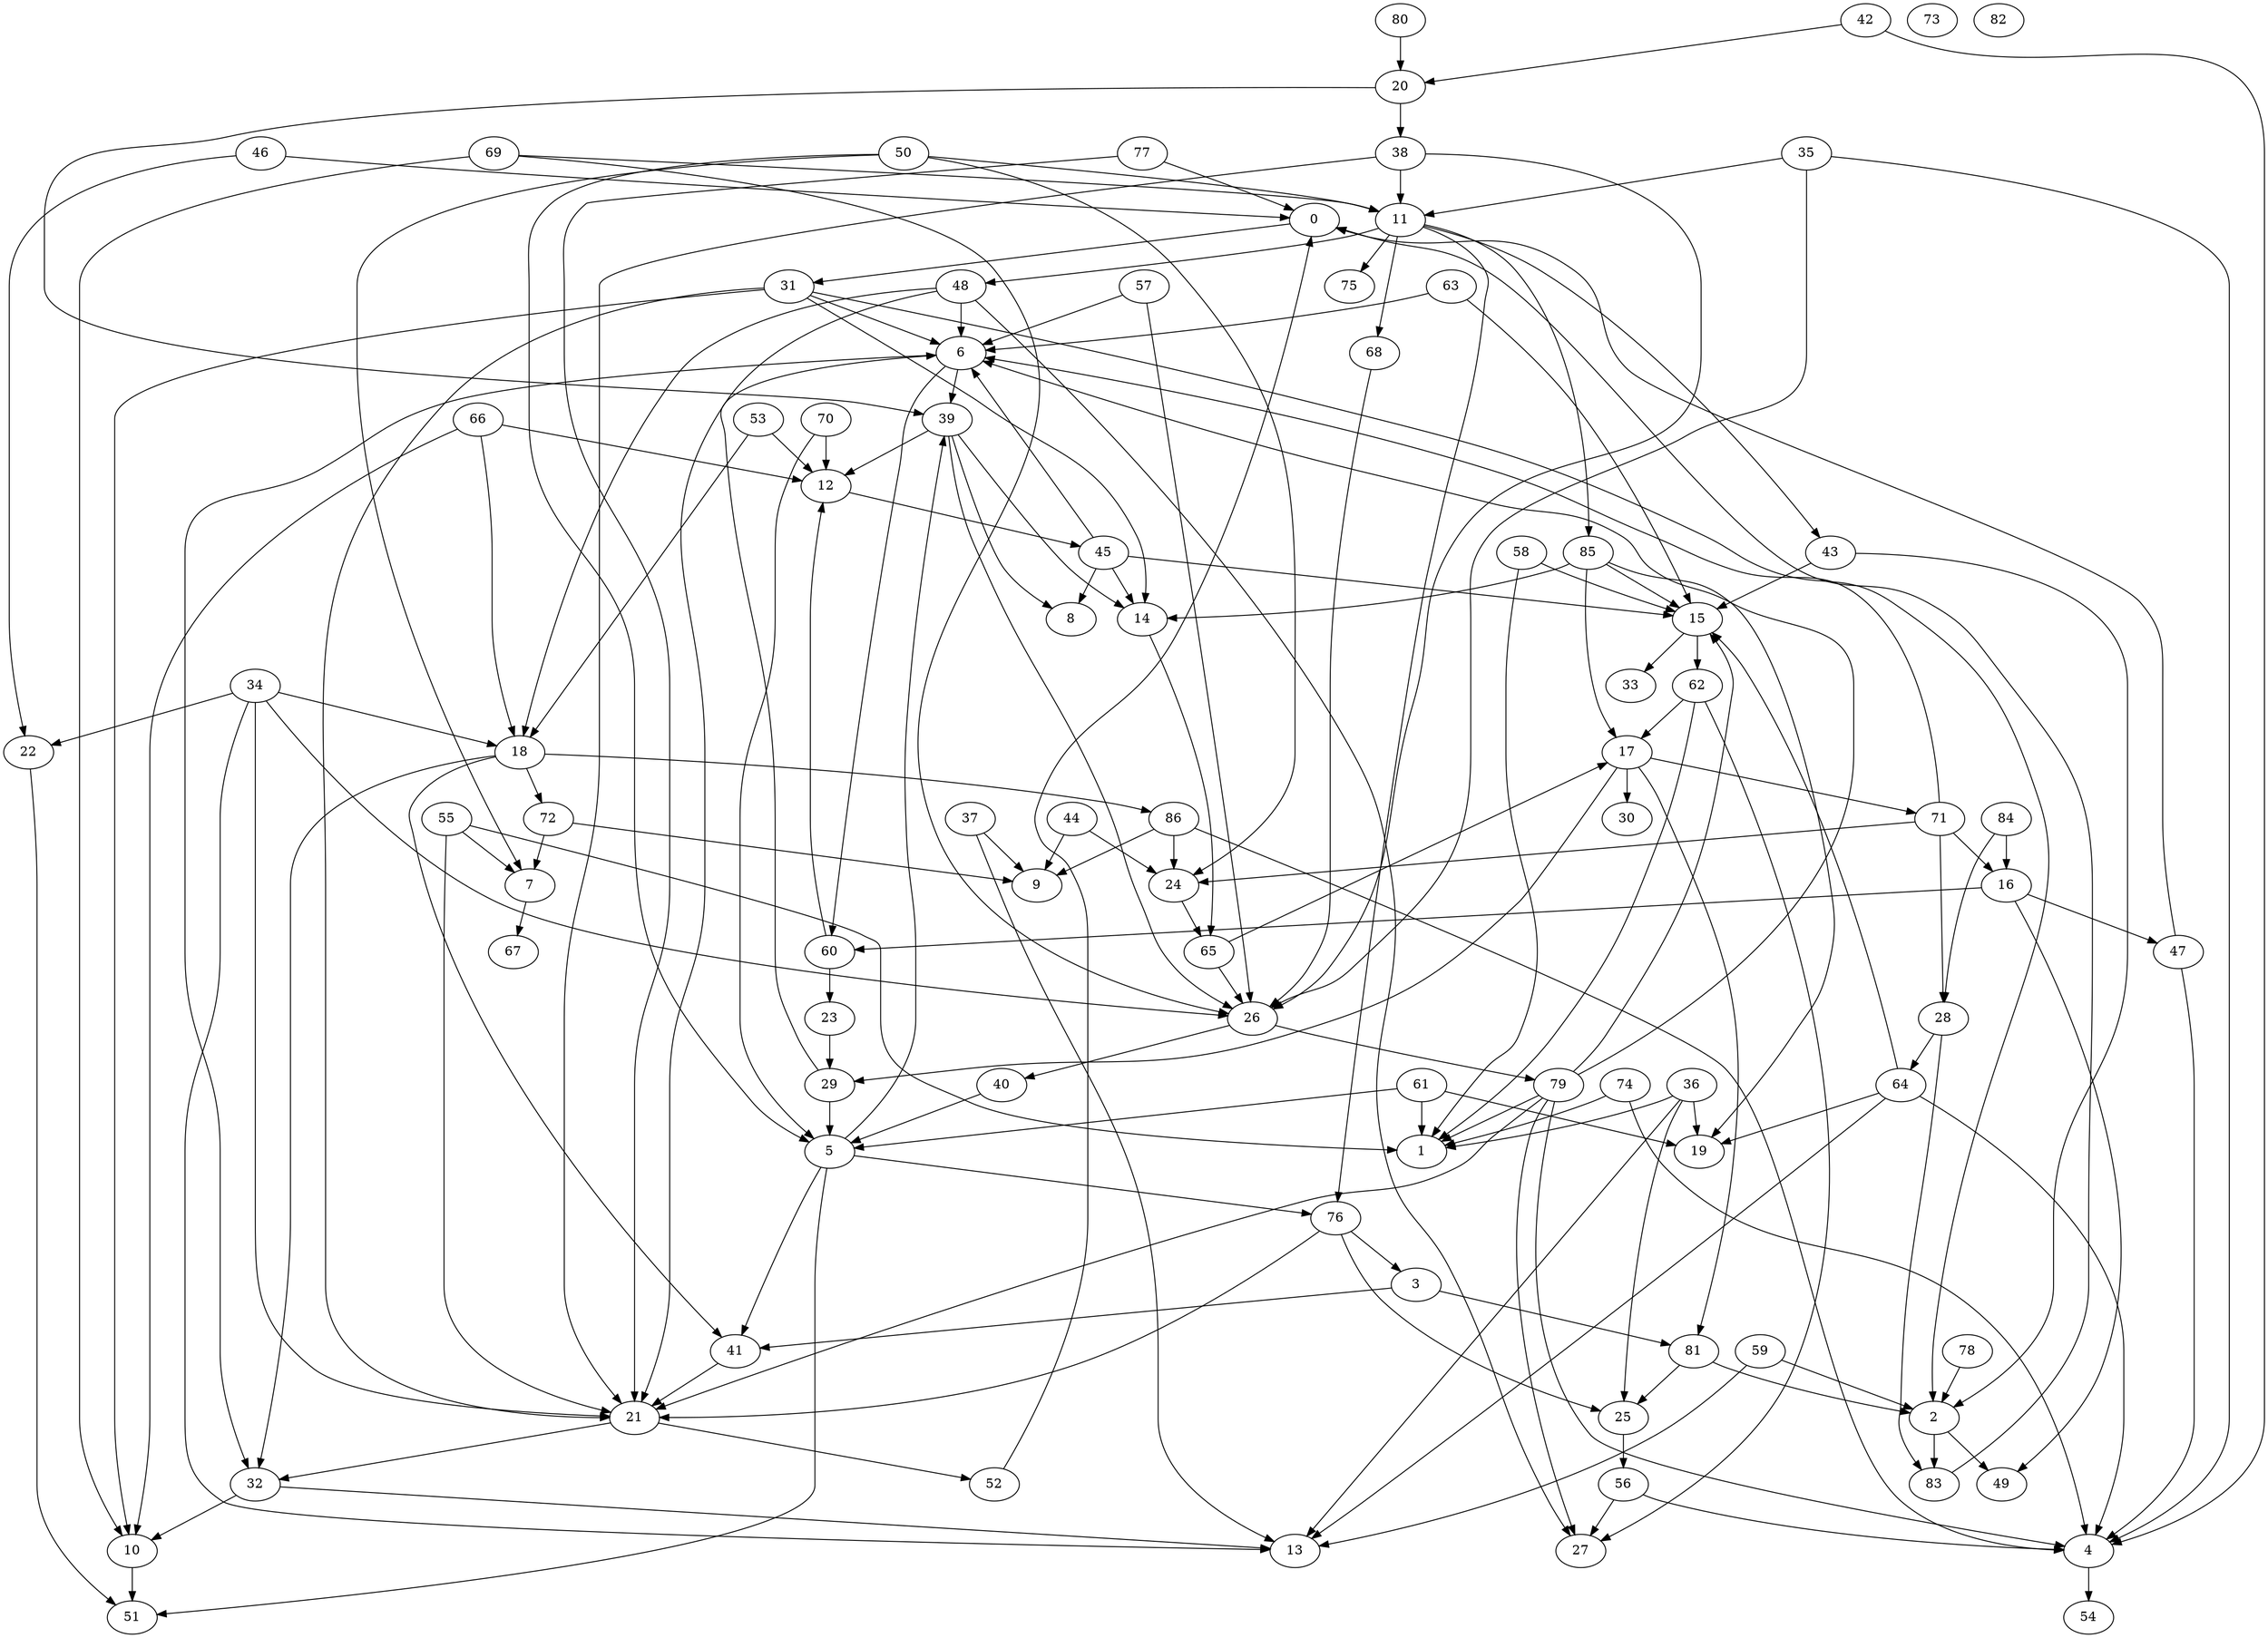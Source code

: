 strict digraph "bipartite_gnm_random_graph(29,58,174)" {
	graph [bb="0,0,2429,1764"];
	node [label="\N"];
	0	[bipartite=0,
		height=0.5,
		pos="1458,1530",
		width=0.75];
	31	[bipartite=1,
		height=0.5,
		pos="1327,1458",
		width=0.75];
	0 -> 31	[pos="e,1347.3,1469.9 1437.5,1518.1 1415.7,1506.4 1381,1487.8 1356.3,1474.6"];
	1	[bipartite=0,
		height=0.5,
		pos="672,522",
		width=0.75];
	2	[bipartite=0,
		height=0.5,
		pos="484,234",
		width=0.75];
	49	[bipartite=1,
		height=0.5,
		pos="404,162",
		width=0.75];
	2 -> 49	[pos="e,419.77,176.8 468.19,219.17 456.58,209.01 440.61,195.03 427.5,183.56"];
	83	[bipartite=1,
		height=0.5,
		pos="484,162",
		width=0.75];
	2 -> 83	[pos="e,484,180.1 484,215.7 484,207.98 484,198.71 484,190.11"];
	3	[bipartite=0,
		height=0.5,
		pos="1626,378",
		width=0.75];
	41	[bipartite=1,
		height=0.5,
		pos="1842,306",
		width=0.75];
	3 -> 41	[pos="e,1818.3,314.69 1649.9,369.24 1688.6,356.73 1764.7,332.05 1808.6,317.81"];
	81	[bipartite=1,
		height=0.5,
		pos="638,306",
		width=0.75];
	3 -> 81	[pos="e,664.94,308.91 1599.3,375.11 1462,365.38 835.12,320.97 675.21,309.64"];
	4	[bipartite=0,
		height=0.5,
		pos="133,90",
		width=0.75];
	54	[bipartite=1,
		height=0.5,
		pos="133,18",
		width=0.75];
	4 -> 54	[pos="e,133,36.104 133,71.697 133,63.983 133,54.712 133,46.112"];
	5	[bipartite=0,
		height=0.5,
		pos="1749,522",
		width=0.75];
	39	[bipartite=1,
		height=0.5,
		pos="1214,1314",
		width=0.75];
	5 -> 39	[pos="e,1234.4,1302.2 1741.2,539.42 1730.6,559.87 1709.6,594.29 1681,612 1609,656.55 1558.3,593.01 1494,648 1468.1,670.11 1478.5,687.64 \
1468,720 1442.3,799.2 1442.7,821.14 1416,900 1385.8,989.03 1339,1003 1339,1097 1339,1171 1339,1171 1339,1171 1339,1228.7 1280.2,\
1274 1243.2,1296.9"];
	5 -> 41	[pos="e,1834.8,323.49 1756.1,504.56 1772.2,467.53 1811.4,377.33 1830.8,332.78"];
	51	[bipartite=1,
		height=0.5,
		pos="2315,18",
		width=0.75];
	5 -> 51	[pos="e,2288.1,19.883 1749,503.95 1749,477.29 1749,424.11 1749,379 1749,379 1749,379 1749,161 1749,51.608 2151.8,25.727 2277.8,20.307"];
	76	[bipartite=1,
		height=0.5,
		pos="1626,450",
		width=0.75];
	5 -> 76	[pos="e,1646,462.4 1729,509.6 1708.9,498.16 1677.7,480.42 1654.9,467.46"];
	6	[bipartite=0,
		height=0.5,
		pos="1322,1386",
		width=0.75];
	32	[bipartite=1,
		height=0.5,
		pos="2062,162",
		width=0.75];
	6 -> 32	[pos="e,2075.8,177.93 1348.7,1382.3 1383,1378.9 1444.4,1372.9 1497,1368 1586.5,1359.7 1826.1,1383.3 1900,1332 1965.2,1286.8 1977,1250.3 \
1977,1171 1977,1171 1977,1171 1977,1025 1977,918.06 2087,917.94 2087,811 2087,811 2087,811 2087,593 2087,441.37 2095.6,403.61 2098,\
252 2098.3,236 2102.7,231.29 2098,216 2094.7,205.31 2088.5,194.85 2082.1,186.08"];
	6 -> 39	[pos="e,1232.6,1327.1 1303.2,1372.8 1286,1361.7 1260.4,1345.1 1241,1332.5"];
	60	[bipartite=1,
		height=0.5,
		pos="1504,738",
		width=0.75];
	6 -> 60	[pos="e,1499.9,755.97 1327.1,1368.3 1345.8,1306.5 1412.7,1084.4 1463,900 1475.8,853 1489.6,797.93 1497.4,765.9"];
	7	[bipartite=0,
		height=0.5,
		pos="1618,810",
		width=0.75];
	67	[bipartite=1,
		height=0.5,
		pos="1652,738",
		width=0.75];
	7 -> 67	[pos="e,1643.9,755.63 1625.9,792.76 1629.9,784.49 1634.9,774.23 1639.4,764.9"];
	8	[bipartite=0,
		height=0.5,
		pos="1193,1098",
		width=0.75];
	9	[bipartite=0,
		height=0.5,
		pos="1318,810",
		width=0.75];
	10	[bipartite=0,
		height=0.5,
		pos="2370,90",
		width=0.75];
	10 -> 51	[pos="e,2326.9,34.159 2358.1,73.811 2350.8,64.546 2341.3,52.52 2333.1,42.094"];
	11	[bipartite=0,
		height=0.5,
		pos="952,1530",
		width=0.75];
	43	[bipartite=1,
		height=0.5,
		pos="356,1170",
		width=0.75];
	11 -> 43	[pos="e,358.71,1188.2 924.89,1529.1 839.04,1528.8 574.85,1523.9 507,1476 410.24,1407.7 372.43,1259.3 360.58,1198.2"];
	48	[bipartite=1,
		height=0.5,
		pos="1546,1458",
		width=0.75];
	11 -> 48	[pos="e,1524.7,1469.2 979.24,1529.2 1060.5,1529.3 1307.8,1525.2 1505,1476 1508.4,1475.2 1511.9,1474.1 1515.3,1472.9"];
	68	[bipartite=1,
		height=0.5,
		pos="796,1386",
		width=0.75];
	11 -> 68	[pos="e,801.46,1403.7 927.54,1521.9 903.8,1513.9 867.93,1499 844,1476 825.8,1458.5 812.89,1432.5 805.08,1413.2"];
	75	[bipartite=1,
		height=0.5,
		pos="952,1458",
		width=0.75];
	11 -> 75	[pos="e,952,1476.1 952,1511.7 952,1504 952,1494.7 952,1486.1"];
	11 -> 76	[pos="e,1621.8,467.83 979.05,1529.4 1070.7,1530.1 1368.4,1528.5 1445,1476 1481.7,1450.8 1491,1431.5 1491,1387 1491,1387 1491,1387 1491,\
1025 1491,996.64 1592.2,587.2 1619.3,477.74"];
	85	[bipartite=1,
		height=0.5,
		pos="762,1170",
		width=0.75];
	11 -> 85	[pos="e,757.85,1187.9 926.13,1524.3 869.78,1512.3 741,1475.3 741,1387 741,1387 741,1387 741,1313 741,1272.6 749.44,1226.3 755.62,1197.9"];
	12	[bipartite=0,
		height=0.5,
		pos="1546,1242",
		width=0.75];
	45	[bipartite=1,
		height=0.5,
		pos="1062,1170",
		width=0.75];
	12 -> 45	[pos="e,1088.1,1174.8 1519.6,1237.2 1438.3,1225.4 1191.4,1189.7 1098.2,1176.2"];
	13	[bipartite=0,
		height=0.5,
		pos="1136,90",
		width=0.75];
	14	[bipartite=0,
		height=0.5,
		pos="1060,1098",
		width=0.75];
	65	[bipartite=1,
		height=0.5,
		pos="1060,738",
		width=0.75];
	14 -> 65	[pos="e,1056.6,755.97 1056.6,1080 1051.7,1053.5 1043,1000.4 1043,955 1043,955 1043,955 1043,881 1043,840.71 1049.8,794.44 1054.8,765.96"];
	15	[bipartite=0,
		height=0.5,
		pos="542,1098",
		width=0.75];
	33	[bipartite=1,
		height=0.5,
		pos="680,1026",
		width=0.75];
	15 -> 33	[pos="e,658.84,1037.7 562.96,1086.4 586.06,1074.7 623.42,1055.7 649.71,1042.4"];
	62	[bipartite=1,
		height=0.5,
		pos="608,1026",
		width=0.75];
	15 -> 62	[pos="e,594.02,1041.8 556,1082.2 565.01,1072.6 576.89,1060 587.02,1049.2"];
	16	[bipartite=0,
		height=0.5,
		pos="346,810",
		width=0.75];
	47	[bipartite=1,
		height=0.5,
		pos="131,738",
		width=0.75];
	16 -> 47	[pos="e,155.45,745.64 324.02,799.43 317.91,796.89 311.24,794.24 305,792 257.11,774.83 200.59,758.28 165.27,748.37"];
	16 -> 49	[pos="e,393.55,179.01 337.57,792.71 321,759.71 284.73,682.1 272,612 241.91,446.32 347.05,254.62 388.19,187.62"];
	16 -> 60	[pos="e,1477.2,740.62 372.92,807.37 526.34,798.1 1289.6,751.96 1467.1,741.23"];
	17	[bipartite=0,
		height=0.5,
		pos="760,954",
		width=0.75];
	29	[bipartite=1,
		height=0.5,
		pos="1755,594",
		width=0.75];
	17 -> 29	[pos="e,1730,600.97 787.27,952.59 902.55,950.63 1346,940.48 1392,900 1422.4,873.27 1411,851.45 1411,811 1411,811 1411,811 1411,737 1411,\
604.76 1551.6,639.31 1681,612 1693.8,609.3 1707.8,606.14 1720.1,603.28"];
	30	[bipartite=1,
		height=0.5,
		pos="760,882",
		width=0.75];
	17 -> 30	[pos="e,760,900.1 760,935.7 760,927.98 760,918.71 760,910.11"];
	71	[bipartite=1,
		height=0.5,
		pos="422,882",
		width=0.75];
	17 -> 71	[pos="e,447.7,888.32 734.6,947.74 675.01,935.4 526.16,904.57 457.6,890.37"];
	17 -> 81	[pos="e,617.94,318.05 743.56,939.54 687.41,892.22 504.13,726.24 458,540 433.9,442.71 552.32,357.76 609.08,323.33"];
	18	[bipartite=0,
		height=0.5,
		pos="1656,954",
		width=0.75];
	18 -> 32	[pos="e,2038.4,170.79 1682.6,950.9 1715.6,946.82 1771.2,934.88 1802,900 1843.1,853.43 1897,397.4 1897,379 1897,379 1897,379 1897,305 1897,\
236.05 1980.8,193.26 2029,174.36"];
	18 -> 41	[pos="e,1858.1,320.73 1682.5,949.86 1719.2,944.52 1786.6,931.04 1835,900 1960.3,819.72 1973,743.79 1973,595 1973,595 1973,595 1973,521 \
1973,439.66 1903.3,363.13 1865.6,327.67"];
	72	[bipartite=1,
		height=0.5,
		pos="1656,882",
		width=0.75];
	18 -> 72	[pos="e,1656,900.1 1656,935.7 1656,927.98 1656,918.71 1656,910.11"];
	86	[bipartite=1,
		height=0.5,
		pos="1174,882",
		width=0.75];
	18 -> 86	[pos="e,1194.5,894.07 1629,952.8 1558.6,951.62 1364.2,944.3 1210,900 1208.1,899.44 1206.1,898.79 1204.1,898.07"];
	19	[bipartite=0,
		height=0.5,
		pos="494,522",
		width=0.75];
	20	[bipartite=0,
		height=0.5,
		pos="952,1674",
		width=0.75];
	38	[bipartite=1,
		height=0.5,
		pos="952,1602",
		width=0.75];
	20 -> 38	[pos="e,952,1620.1 952,1655.7 952,1648 952,1638.7 952,1630.1"];
	20 -> 39	[pos="e,1204.9,1331 977.93,1668.5 1035.1,1657 1167,1620.7 1167,1531 1167,1531 1167,1531 1167,1457 1167,1414.3 1186.4,1367.8 1200.3,1340"];
	21	[bipartite=0,
		height=0.5,
		pos="2062,234",
		width=0.75];
	21 -> 32	[pos="e,2062,180.1 2062,215.7 2062,207.98 2062,198.71 2062,190.11"];
	52	[bipartite=1,
		height=0.5,
		pos="2210,162",
		width=0.75];
	21 -> 52	[pos="e,2188.5,173.19 2083.5,222.82 2108.7,210.9 2150.7,191.06 2179.3,177.52"];
	22	[bipartite=0,
		height=0.5,
		pos="2070,954",
		width=0.75];
	22 -> 51	[pos="e,2315,36.049 2080.4,937.25 2087,926.95 2095.2,913.04 2101,900 2164.3,758.27 2315,390.24 2315,235 2315,235 2315,235 2315,161 2315,\
121 2315,74.653 2315,46.08"];
	23	[bipartite=0,
		height=0.5,
		pos="1530,666",
		width=0.75];
	23 -> 29	[pos="e,1733,604.64 1555,658.76 1590.6,649.64 1658,631.61 1714,612 1717.1,610.91 1720.4,609.7 1723.6,608.45"];
	24	[bipartite=0,
		height=0.5,
		pos="1098,810",
		width=0.75];
	24 -> 65	[pos="e,1068.8,755.15 1089.2,792.76 1084.6,784.28 1078.8,773.71 1073.7,764.2"];
	25	[bipartite=0,
		height=0.5,
		pos="824,234",
		width=0.75];
	56	[bipartite=1,
		height=0.5,
		pos="786,162",
		width=0.75];
	25 -> 56	[pos="e,794.77,179.15 815.19,216.76 810.58,208.28 804.84,197.71 799.68,188.2"];
	26	[bipartite=0,
		height=0.5,
		pos="1057,666",
		width=0.75];
	40	[bipartite=1,
		height=0.5,
		pos="1645,594",
		width=0.75];
	26 -> 40	[pos="e,1618.7,598.14 1083.4,661.86 1177.9,650.61 1499.5,612.33 1608.5,599.35"];
	79	[bipartite=1,
		height=0.5,
		pos="900,594",
		width=0.75];
	26 -> 79	[pos="e,921.9,604.76 1035.2,655.27 1008.2,643.23 962.05,622.67 931.3,608.95"];
	27	[bipartite=0,
		height=0.5,
		pos="879,90",
		width=0.75];
	28	[bipartite=0,
		height=0.5,
		pos="338,666",
		width=0.75];
	64	[bipartite=1,
		height=0.5,
		pos="308,594",
		width=0.75];
	28 -> 64	[pos="e,315.06,611.47 330.89,648.41 327.34,640.13 322.97,629.92 319,620.66"];
	28 -> 83	[pos="e,468.68,177.47 342.94,648.12 350.22,621.69 363,568.81 363,523 363,523 363,523 363,377 363,298.04 426.2,221.44 461.25,185.03"];
	29 -> 5	[pos="e,1750.5,540.1 1753.5,575.7 1752.9,567.98 1752.1,558.71 1751.3,550.11"];
	29 -> 6	[pos="e,1343.3,1374.7 1770.4,609.04 1802.1,639.11 1874.8,713.4 1908,792 1954.7,902.78 1960.7,1248.7 1874,1332 1832.9,1371.4 1418.4,1354.9 \
1363,1368 1359.6,1368.8 1356.1,1369.9 1352.7,1371"];
	31 -> 2	[pos="e,488.55,251.92 1300.6,1453.4 1248.6,1446.2 1129.3,1428.3 1031,1404 825.06,1353.2 768.88,1348.2 576,1260 520.48,1234.6 510.55,1220.7 \
459,1188 434.33,1172.3 362.89,1141.7 349,1116 295.73,1017.5 310.57,968.45 351,864 358.62,844.31 372.61,846.91 382,828 399.98,791.77 \
401,779.45 401,739 401,739 401,739 401,521 401,424.55 471.3,418.2 492,324 496.52,303.45 494,279.7 490.64,261.9"];
	31 -> 6	[pos="e,1323.2,1404.1 1325.8,1439.7 1325.2,1432 1324.6,1422.7 1323.9,1414.1"];
	31 -> 10	[pos="e,2374.1,107.93 1349.6,1447.6 1357,1444.8 1365.3,1442 1373,1440 1473.1,1413.9 1501.1,1421.7 1603,1404 1608.3,1403.1 1976.5,1334.9 \
1981,1332 2001.1,1319.1 2391,847.27 2391,739 2391,739 2391,739 2391,233 2391,192.56 2382.6,146.33 2376.4,117.9"];
	31 -> 14	[pos="e,1047,1114.1 1306.3,1446.4 1269.6,1426.9 1191.8,1382.9 1137,1332 1077.8,1277 1052.1,1264.5 1026,1188 1020.8,1172.9 1021.5,1167.4 \
1026,1152 1029.1,1141.5 1035,1131 1041,1122.2"];
	31 -> 21	[pos="e,2067.2,251.95 1349.7,1448 1357.1,1445.2 1365.3,1442.3 1373,1440 1506.3,1399.8 1541,1393.1 1678,1368 1738.6,1356.9 1902,1366.6 \
1953,1332 1992.7,1305.1 2163,1002.9 2163,955 2163,955 2163,955 2163,881 2163,784.4 2125,763.6 2125,667 2125,667 2125,667 2125,593 \
2125,467.38 2086.9,320.68 2070,261.62"];
	32 -> 10	[pos="e,2344.9,96.709 2087.2,155.27 2142.1,142.81 2272.3,113.2 2335.1,98.942"];
	32 -> 13	[pos="e,1162.8,93.028 2035.3,158.98 1903.8,149.04 1325.7,105.34 1173.1,93.802"];
	34	[bipartite=1,
		height=0.5,
		pos="1846,1026",
		width=0.75];
	34 -> 13	[pos="e,1148.4,106.1 1843,1008 1837.3,978.1 1823.6,914.33 1802,864 1772.5,795.28 1764.2,776.3 1715,720 1522.4,499.6 1202,599.71 1202,307 \
1202,307 1202,307 1202,233 1202,187.62 1173.9,141.04 1154.4,114.13"];
	34 -> 18	[pos="e,1678,964.47 1824,1015.5 1817.9,1013 1811.2,1010.3 1805,1008 1757.6,990.3 1744.4,989.7 1697,972 1693.9,970.84 1690.7,969.59 1687.5,\
968.31"];
	34 -> 21	[pos="e,2056.9,251.87 1860.6,1010.5 1905.1,964.49 2036,816.52 2036,667 2036,667 2036,667 2036,377 2036,336.33 2046.4,290.17 2054.1,261.81"];
	34 -> 22	[pos="e,2045.9,962.54 1870,1017.5 1909.9,1005 1990.3,979.89 2036.1,965.59"];
	34 -> 26	[pos="e,1083.9,668.36 1831.4,1010.6 1808.7,987.89 1764.1,942.11 1730,900 1693.1,854.39 1696.5,832.45 1654,792 1610.6,750.7 1596.6,739.78 \
1540,720 1457.5,691.16 1192.1,674.28 1094,668.9"];
	35	[bipartite=1,
		height=0.5,
		pos="445,1602",
		width=0.75];
	35 -> 4	[pos="e,116.02,104.3 418.61,1597.6 328.42,1585.5 38,1539.9 38,1459 38,1459 38,1459 38,233 38,182.52 79.991,136.39 108.14,111.15"];
	35 -> 11	[pos="e,925.66,1534.6 471.19,1597.4 555.32,1585.8 818.81,1549.4 915.75,1536"];
	35 -> 26	[pos="e,1031.8,672.93 456.93,1585.6 492.76,1537.7 597,1386.1 597,1243 597,1243 597,1243 597,1169 597,1092.3 685.95,1114.6 716,1044 747.38,\
970.32 683.66,933.18 724,864 790.44,750.07 950.85,695.02 1022,675.55"];
	36	[bipartite=1,
		height=0.5,
		pos="790,594",
		width=0.75];
	36 -> 1	[pos="e,691.51,534.58 770.51,581.44 751.38,570.09 722,552.66 700.29,539.78"];
	36 -> 13	[pos="e,1125.2,106.64 800.73,577.43 850.52,505.19 1059.1,202.56 1119.5,114.89"];
	36 -> 19	[pos="e,519.23,528.97 765.02,587.09 712.32,574.63 589.64,545.62 529.09,531.3"];
	36 -> 25	[pos="e,821.02,251.92 789.04,575.92 788.21,557.99 787.38,528.98 789,504 794.77,414.87 811.2,310.16 819.33,261.88"];
	37	[bipartite=1,
		height=0.5,
		pos="1356,882",
		width=0.75];
	37 -> 9	[pos="e,1326.8,827.15 1347.2,864.76 1342.6,856.28 1336.8,845.71 1331.7,836.2"];
	37 -> 13	[pos="e,1162.3,94.219 1359.4,864.03 1364.3,837.48 1373,784.44 1373,739 1373,739 1373,739 1373,233 1373,140.57 1238.7,106.83 1172.3,95.8"];
	38 -> 11	[pos="e,952,1548.1 952,1583.7 952,1576 952,1566.7 952,1558.1"];
	38 -> 21	[pos="e,2080.2,247.44 979.07,1600.3 1058.8,1597.8 1299.1,1587.2 1494,1548 1917.7,1462.7 2315,1459.2 2315,1027 2315,1027 2315,1027 2315,\
881 2315,638.77 2239.9,586.86 2155,360 2142.7,327.2 2143.8,316.15 2123,288 2113.4,275.02 2100.1,263 2088.4,253.7"];
	38 -> 26	[pos="e,1036.6,678.02 925,1600.1 853.56,1596 665,1574.4 665,1459 665,1459 665,1459 665,1385 665,1279.4 750.14,1282.2 798,1188 867.36,1051.5 \
855.85,1005.2 915,864 942.42,798.54 938.56,774.51 984,720 996.21,705.35 1013.3,692.65 1027.9,683.36"];
	39 -> 8	[pos="e,1194.7,1116.2 1212.3,1295.8 1208.7,1258.8 1200.1,1171.2 1195.7,1126.4"];
	39 -> 12	[pos="e,1520.4,1248.4 1239.5,1307.6 1298.2,1295.3 1442.8,1264.8 1510.3,1250.5"];
	39 -> 14	[pos="e,1071.5,1114.3 1203.1,1297.2 1190.9,1279.3 1170.2,1249.4 1152,1224 1126.5,1188.3 1096.2,1147.5 1077.5,1122.5"];
	39 -> 26	[pos="e,1045.4,682.46 1190.5,1304.8 1149.4,1289.3 1065.3,1251.1 1026,1188 987.86,1126.7 1005,1099.2 1005,1027 1005,1027 1005,1027 1005,\
809 1005,768.55 1008.9,757.51 1024,720 1028,710 1033.9,699.78 1039.6,691"];
	40 -> 5	[pos="e,1730.6,535.41 1663.6,580.49 1679.9,569.54 1703.7,553.49 1722.1,541.14"];
	41 -> 21	[pos="e,2038.1,242.62 1866,297.38 1905.3,284.86 1983.7,259.92 2028.5,245.66"];
	42	[bipartite=1,
		height=0.5,
		pos="445,1746",
		width=0.75];
	42 -> 4	[pos="e,111.63,101.34 418.5,1742.4 322.7,1732.2 0,1691.4 0,1603 0,1603 0,1603 0,233 0,173.27 63.453,128.31 102.7,106.21"];
	42 -> 20	[pos="e,925.66,1678.6 471.19,1741.4 555.32,1729.8 818.81,1693.4 915.75,1680"];
	43 -> 2	[pos="e,464.45,246.67 331.49,1162.2 282.46,1146.9 177,1104.9 177,1027 177,1027 177,1027 177,881 177,677.21 171.4,610.35 270,432 315.7,\
349.34 408.85,282.31 455.72,252.19"];
	43 -> 15	[pos="e,519.11,1107.6 379.18,1160.3 412.08,1147.9 472.44,1125.2 509.71,1111.2"];
	44	[bipartite=1,
		height=0.5,
		pos="1246,882",
		width=0.75];
	44 -> 9	[pos="e,1303.2,825.38 1260.6,866.83 1270.7,856.94 1284.5,843.55 1296,832.36"];
	44 -> 24	[pos="e,1119.5,821.19 1224.5,870.82 1199.3,858.9 1157.3,839.06 1128.7,825.52"];
	45 -> 6	[pos="e,1296.1,1380.3 1069.8,1187.6 1085.6,1220 1124.8,1291.6 1178,1332 1210.3,1356.5 1255.1,1370.6 1286.2,1378"];
	45 -> 8	[pos="e,1172.7,1109.9 1082.5,1158.1 1104.3,1146.4 1139,1127.8 1163.7,1114.6"];
	45 -> 14	[pos="e,1060.5,1116.1 1061.5,1151.7 1061.3,1144 1061,1134.7 1060.8,1126.1"];
	45 -> 15	[pos="e,568.2,1102.5 1035.9,1165.5 950.11,1153.9 677.27,1117.2 578.3,1103.9"];
	46	[bipartite=1,
		height=0.5,
		pos="1973,1602",
		width=0.75];
	46 -> 0	[pos="e,1484.2,1534.6 1946.8,1597.4 1861.5,1585.8 1592.3,1549.3 1494.2,1535.9"];
	46 -> 22	[pos="e,2077.6,971.51 1999.7,1598.8 2031,1594.7 2081.5,1582.8 2105,1548 2229.6,1363.7 2119.4,1069 2081.6,980.77"];
	47 -> 0	[pos="e,1430.9,1529 132.58,756.03 134.91,782.67 139,835.81 139,881 139,1027 139,1027 139,1027 139,1284.5 348.05,1290.1 579,1404 672.78,\
1450.3 700.43,1455.6 803,1476 1034.6,1522 1319.8,1528.2 1420.6,1529"];
	47 -> 4	[pos="e,129.25,107.95 127.64,720.03 122.69,693.48 114,640.44 114,595 114,595 114,595 114,233 114,192.64 121.63,146.39 127.22,117.94"];
	48 -> 6	[pos="e,1346.1,1394.5 1522,1449.5 1482.1,1437 1401.7,1411.9 1355.9,1397.6"];
	48 -> 18	[pos="e,1668.5,970.42 1568.4,1447.6 1619.6,1425.6 1742,1370 1764,1332 1834.4,1210.5 1721.2,1040 1674.6,978.37"];
	48 -> 21	[pos="e,2075.2,249.78 1569.9,1449.5 1579.8,1446.4 1591.4,1442.9 1602,1440 1790.6,1387.6 1857,1425.5 2029,1332 2197.5,1240.4 2239,1146.8 \
2239,955 2239,955 2239,955 2239,881 2239,749.48 2163,726.52 2163,595 2163,595 2163,595 2163,521 2163,413.84 2147.3,384.62 2101,288 \
2095.9,277.38 2088.6,266.73 2081.7,257.78"];
	48 -> 27	[pos="e,901.76,99.764 1519.9,1452.9 1472.7,1445.2 1370.4,1427.4 1286,1404 1193.3,1378.3 1157.3,1391.8 1082,1332 1052.3,1308.4 1054.9,1292.9 \
1036,1260 982.22,1166.4 950.38,1148.9 925,1044 893.52,913.89 1031,584.87 1031,451 1031,451 1031,451 1031,233 1031,167.9 955.63,124.07 \
911.03,103.84"];
	50	[bipartite=1,
		height=0.5,
		pos="1405,1602",
		width=0.75];
	50 -> 5	[pos="e,1767.8,535.28 1431.5,1598.4 1557.5,1585.6 2091,1527.6 2091,1459 2091,1459 2091,1459 2091,1241 2091,1117.1 1948.6,830.25 1892,720 \
1858.7,655.25 1860.4,632.06 1814,576 1803.1,562.88 1788.6,550.68 1776.1,541.3"];
	50 -> 7	[pos="e,1614.6,827.97 1428.2,1592.7 1468.2,1577.1 1549,1539 1582,1476 1630.3,1384 1601,1346.9 1601,1243 1601,1243 1601,1243 1601,953 1601,\
912.71 1607.8,866.44 1612.8,837.96"];
	50 -> 11	[pos="e,973.33,1541.1 1378,1600 1311.5,1597 1134.8,1585.8 993,1548 989.62,1547.1 986.15,1546 982.73,1544.8"];
	50 -> 24	[pos="e,1099,828.4 1378.6,1597.4 1289.7,1584.7 1007,1538.1 1007,1459 1007,1459 1007,1459 1007,1385 1007,1288.6 1077.3,1282.2 1098,1188 \
1112.6,1121.4 1103.5,913.68 1099.5,838.5"];
	52 -> 0	[pos="e,1480.9,1520.4 2216.9,179.51 2239.6,234.51 2311.5,417.04 2335,576 2355.2,712.5 2277,743.02 2277,881 2277,1027 2277,1027 2277,1027 \
2277,1190.3 2213.8,1251 2072,1332 1996.8,1374.9 1974.7,1381.7 1891,1404 1782.1,1433 1745.9,1401.5 1640,1440 1611.5,1450.4 1608.9,\
1462 1582,1476 1551.7,1491.7 1515.8,1506.7 1490.4,1516.7"];
	53	[bipartite=1,
		height=0.5,
		pos="1656,1314",
		width=0.75];
	53 -> 12	[pos="e,1564.9,1255.1 1636.8,1300.8 1619.3,1289.7 1593.2,1273.1 1573.5,1260.5"];
	53 -> 18	[pos="e,1656,972.05 1656,1296 1656,1269.3 1656,1216.1 1656,1171 1656,1171 1656,1171 1656,1097 1656,1057 1656,1010.7 1656,982.08"];
	55	[bipartite=1,
		height=0.5,
		pos="1766,882",
		width=0.75];
	55 -> 1	[pos="e,683.95,538.61 1761.4,864.07 1752.1,832.49 1728.4,763.86 1688,720 1645.3,673.69 1626.4,665.93 1566,648 1392.9,596.57 917.78,688.17 \
754,612 738.41,604.75 709.23,570.38 690.21,546.54"];
	55 -> 7	[pos="e,1639.5,821.19 1744.5,870.82 1719.3,858.9 1677.3,839.06 1648.7,825.52"];
	55 -> 21	[pos="e,2049.1,250.09 1771.6,864.27 1795.8,792.39 1896.5,503.65 2022,288 2028,277.73 2035.6,267.14 2042.6,258.15"];
	56 -> 4	[pos="e,159.74,93.866 759.59,158.17 657.45,147.22 288.09,107.63 169.75,94.94"];
	56 -> 27	[pos="e,861.59,104.11 803.49,147.83 817.52,137.27 837.42,122.3 853.26,110.37"];
	57	[bipartite=1,
		height=0.5,
		pos="1409,1458",
		width=0.75];
	57 -> 6	[pos="e,1338.7,1400.5 1392.2,1443.5 1379.3,1433.1 1361.4,1418.7 1346.8,1407"];
	57 -> 26	[pos="e,1069.2,682.34 1410.2,1440 1411.9,1413.3 1415,1360.2 1415,1315 1415,1315 1415,1315 1415,1241 1415,1045.7 1208.9,1081.9 1138,900 \
1120.6,855.25 1146.4,838.4 1134,792 1124.7,757.05 1115.2,750.66 1096,720 1089.7,710.02 1082.2,699.49 1075.4,690.47"];
	58	[bipartite=1,
		height=0.5,
		pos="542,1170",
		width=0.75];
	58 -> 1	[pos="e,666.03,539.6 528.25,1154.1 520.04,1144.1 510.38,1130.2 506,1116 501.3,1100.7 504.08,1095.9 506,1080 521.86,948.8 540.1,917.99 \
580,792 608.39,702.35 645.48,597.15 662.59,549.2"];
	58 -> 15	[pos="e,542,1116.1 542,1151.7 542,1144 542,1134.7 542,1126.1"];
	59	[bipartite=1,
		height=0.5,
		pos="566,306",
		width=0.75];
	59 -> 2	[pos="e,499.89,248.56 549.8,291.17 537.82,280.94 521.31,266.85 507.82,255.34"];
	59 -> 13	[pos="e,1110.7,96.701 587.13,294.64 643.54,267.28 802.76,191.9 941,144 995.93,124.97 1061.4,108.37 1100.8,99.028"];
	60 -> 12	[pos="e,1542.6,1224 1506.5,756.04 1512.9,800.3 1529,922.57 1529,1025 1529,1099 1529,1099 1529,1099 1529,1139.3 1535.8,1185.6 1540.8,1214"];
	60 -> 23	[pos="e,1523.7,683.96 1510.2,720.41 1513.2,712.34 1516.8,702.43 1520.2,693.35"];
	61	[bipartite=1,
		height=0.5,
		pos="604,594",
		width=0.75];
	61 -> 1	[pos="e,657.93,537.49 618.09,578.5 627.57,568.73 640.24,555.69 650.92,544.7"];
	61 -> 5	[pos="e,1722,523.85 630.24,589.55 660.14,585.72 710.51,579.62 754,576 1127.1,544.95 1580.5,528.52 1711.7,524.18"];
	61 -> 19	[pos="e,512.94,535.05 584.84,580.81 567.33,569.67 541.24,553.06 521.51,540.5"];
	62 -> 1	[pos="e,673.45,540.13 607.72,1008 607.47,978.52 607.93,916.12 615,864 630.45,750.11 660.03,726.19 673,612 675.34,591.4 674.95,567.95 674.05,\
550.29"];
	62 -> 17	[pos="e,738.16,964.88 629.3,1014.9 634.13,1012.6 639.24,1010.2 644,1008 672.64,994.7 705.37,979.77 728.75,969.15"];
	62 -> 27	[pos="e,886.51,107.66 609.82,1007.9 613.7,977.13 624.85,911.41 653,864 699.86,785.09 732.2,780.74 801,720 858.6,669.15 902.71,681.25 936,\
612 942.93,597.58 936.56,591.99 936,576 931.78,456.22 917,426.85 917,307 917,307 917,307 917,233 917,191.41 901.6,145.22 890.4,117.14"];
	63	[bipartite=1,
		height=0.5,
		pos="880,1458",
		width=0.75];
	63 -> 6	[pos="e,1294.8,1387.6 900.51,1446 905.46,1443.7 910.83,1441.5 916,1440 1048,1401.3 1212.4,1390.8 1284.8,1388"];
	63 -> 15	[pos="e,559.54,1111.9 872.99,1440.3 864.73,1421.6 849.84,1391 832,1368 749,1260.8 621.53,1158.9 567.55,1118"];
	64 -> 4	[pos="e,136.75,107.95 284.98,584.55 241.59,566.96 152,522.05 152,451 152,451 152,451 152,233 152,192.64 144.37,146.39 138.78,117.94"];
	64 -> 13	[pos="e,1116.5,102.83 327.25,581.33 436.44,515.13 977.75,186.95 1107.8,108.07"];
	64 -> 15	[pos="e,517.27,1090.1 296.92,610.61 265.22,657.36 179.91,799.19 235,900 294.07,1008.1 440.62,1065.7 507.6,1087.1"];
	64 -> 19	[pos="e,471.11,531.61 331.18,584.28 364.08,571.9 424.44,549.18 461.71,535.15"];
	65 -> 17	[pos="e,777.87,940.25 1042.2,751.68 991.49,787.87 845.79,891.81 786.04,934.43"];
	65 -> 26	[pos="e,1057.7,684.1 1059.3,719.7 1058.9,711.98 1058.5,702.71 1058.2,694.11"];
	66	[bipartite=1,
		height=0.5,
		pos="1838,1314",
		width=0.75];
	66 -> 10	[pos="e,2366.6,107.97 1851.6,1298.3 1893.3,1252.5 2022,1107.7 2106,972 2240.9,754.12 2353,707.26 2353,451 2353,451 2353,451 2353,233 2353,\
192.71 2359.8,146.44 2364.8,117.96"];
	66 -> 12	[pos="e,1571.2,1249.1 1813.1,1307 1761.1,1294.6 1640.8,1265.7 1581,1251.4"];
	66 -> 18	[pos="e,1678.2,964.37 1838.9,1296 1840.5,1245.9 1838.7,1097.2 1767,1008 1761.6,1001.3 1718.6,981.83 1687.7,968.47"];
	68 -> 26	[pos="e,1039.9,680.57 803.01,1368.6 823.63,1319.8 885.2,1171.2 925,1044 969.34,902.34 934.11,849.86 1006,720 1012.7,707.83 1023,696.43 \
1032.5,687.34"];
	69	[bipartite=1,
		height=0.5,
		pos="1692,1602",
		width=0.75];
	69 -> 10	[pos="e,2381.4,106.72 1718.6,1598.5 1787.4,1590.8 1975.2,1562.7 2101,1476 2172,1427 2177.4,1399.5 2231,1332 2366.5,1161.1 2429,1101.1 \
2429,883 2429,883 2429,883 2429,233 2429,188.87 2404.4,142.52 2387,115.22"];
	69 -> 11	[pos="e,978.74,1533.5 1665.2,1598.5 1552.8,1587.8 1118.9,1546.8 988.96,1534.5"];
	69 -> 26	[pos="e,1073.5,680.34 1682.4,1584.7 1664.4,1554.7 1623.7,1489.4 1582,1440 1530.6,1379 1453,1394.8 1453,1315 1453,1315 1453,1315 1453,1097 \
1453,968.55 1368.3,959.11 1282,864 1217.5,792.92 1193.8,782.63 1121,720 1108,708.84 1093.3,696.64 1081.3,686.76"];
	70	[bipartite=1,
		height=0.5,
		pos="1728,1314",
		width=0.75];
	70 -> 5	[pos="e,1763.2,537.65 1740.5,1297.9 1771.9,1259 1853.6,1150.6 1882,1044 1936.5,839.22 1887.7,764.56 1791,576 1785.4,565.12 1777.4,554.32 \
1769.9,545.34"];
	70 -> 12	[pos="e,1569.8,1250.9 1706.8,1302.6 1702,1300.3 1696.8,1298 1692,1296 1653.9,1280.1 1609.1,1264.3 1579.3,1254.1"];
	71 -> 6	[pos="e,1295.3,1383.4 417.81,899.81 408.81,939.57 391.04,1041.7 425,1116 427.5,1121.5 500.68,1185.2 506,1188 781.13,1334.2 1165.8,1373.6 \
1285.2,1382.6"];
	71 -> 16	[pos="e,361.36,825.14 406.62,866.83 395.8,856.87 381.14,843.37 368.95,832.14"];
	71 -> 24	[pos="e,1071.3,813.76 448.5,878.26 553.35,867.4 939.4,827.42 1061,814.83"];
	71 -> 28	[pos="e,344.56,683.71 415.41,864.21 400.84,827.09 365.81,737.86 348.31,693.27"];
	72 -> 7	[pos="e,1626.8,827.15 1647.2,864.76 1642.6,856.28 1636.8,845.71 1631.7,836.2"];
	72 -> 9	[pos="e,1343.7,816.32 1630.6,875.74 1571,863.4 1422.2,832.57 1353.6,818.37"];
	73	[bipartite=1,
		height=0.5,
		pos="1024,1746",
		width=0.75];
	74	[bipartite=1,
		height=0.5,
		pos="532,594",
		width=0.75];
	74 -> 1	[pos="e,650.9,533.55 552.96,582.52 576.57,570.72 615.13,551.43 641.95,538.03"];
	74 -> 4	[pos="e,148.97,104.71 535.18,575.85 537.82,557.35 539.73,527.4 530,504 488.92,405.21 236.46,180.74 156.95,111.64"];
	76 -> 3	[pos="e,1626,396.1 1626,431.7 1626,423.98 1626,414.71 1626,406.11"];
	76 -> 21	[pos="e,2035.1,236.01 1638.1,433.71 1664.7,401.24 1731.9,325.37 1806,288 1878,251.68 1973.5,240.25 2025.1,236.65"];
	76 -> 25	[pos="e,848.59,241.56 1601.1,442.36 1484.6,411.28 993.31,280.18 858.4,244.18"];
	77	[bipartite=1,
		height=0.5,
		pos="2225,1602",
		width=0.75];
	77 -> 0	[pos="e,1484.6,1533.4 2198.2,1598.5 2082.6,1588 1627.7,1546.5 1494.7,1534.4"];
	77 -> 21	[pos="e,2087.1,241.42 2248.8,1593.3 2294.7,1576.6 2391,1533 2391,1459 2391,1459 2391,1459 2391,953 2391,678.08 2322.2,613.16 2215,360 \
2200.9,326.68 2203.3,312.89 2177,288 2154.4,266.6 2121.7,252.67 2096.9,244.48"];
	78	[bipartite=1,
		height=0.5,
		pos="456,306",
		width=0.75];
	78 -> 2	[pos="e,477.41,251.47 462.64,288.41 465.91,280.22 469.94,270.14 473.62,260.95"];
	79 -> 1	[pos="e,695.99,530.37 876.03,585.64 835.24,573.12 752.21,547.62 705.62,533.32"];
	79 -> 4	[pos="e,154.36,101.29 886.51,578.29 868.58,559.34 835.26,526.21 802,504 645.93,399.76 574.97,429.87 420,324 412.8,319.08 312.39,221.94 \
306,216 271.2,183.66 265.49,171.84 227,144 206.87,129.44 182.38,115.74 163.44,105.92"];
	79 -> 6	[pos="e,1295.4,1382 887.87,610.45 867.29,638.52 828.7,700.15 839,756 876.29,958.12 895.65,1013.4 1004,1188 1049.9,1262 1062.8,1286.3 1137,\
1332 1183.6,1360.7 1246.3,1374.4 1285.5,1380.5"];
	79 -> 15	[pos="e,538.92,1080 878.07,604.71 871.96,607.25 865.27,609.87 859,612 800.62,631.85 773.46,609.87 725,648 583.46,759.36 578.41,832.27 \
539,1008 534.41,1028.5 535.53,1052.2 537.59,1070"];
	79 -> 21	[pos="e,2035.4,237.82 922.08,583.36 1018.1,541.8 1409.6,376.09 1746,288 1845.5,261.95 1966.1,245.88 2025.4,238.96"];
	79 -> 27	[pos="e,879,108.2 895.85,576.07 889.73,549.57 879,496.61 879,451 879,451 879,451 879,305 879,237.96 879,159.1 879,118.39"];
	80	[bipartite=1,
		height=0.5,
		pos="952,1746",
		width=0.75];
	80 -> 20	[pos="e,952,1692.1 952,1727.7 952,1720 952,1710.7 952,1702.1"];
	81 -> 2	[pos="e,505.8,244.64 616.71,294.86 611.88,292.59 606.77,290.2 602,288 572.6,274.46 538.9,259.36 515.06,248.76"];
	81 -> 25	[pos="e,801.97,244.42 660.03,295.58 666.15,293.04 672.81,290.35 679,288 724.72,270.62 737.28,269.38 783,252 786.1,250.82 789.31,249.56 \
792.51,248.28"];
	82	[bipartite=1,
		height=0.5,
		pos="1096,1746",
		width=0.75];
	83 -> 0	[pos="e,1430.8,1528.6 504.42,173.86 596.37,224.08 961.66,438.83 826,612 784.79,664.61 740.53,619.67 680,648 533.14,716.72 459.23,719.34 \
386,864 335.23,964.31 366.62,1011.5 408,1116 500.49,1349.7 609.41,1385.9 844,1476 950.3,1516.8 1304.3,1526.4 1420.6,1528.5"];
	84	[bipartite=1,
		height=0.5,
		pos="271,882",
		width=0.75];
	84 -> 16	[pos="e,330.85,825.14 286.18,866.83 296.85,856.87 311.32,843.37 323.35,832.14"];
	84 -> 28	[pos="e,332.77,683.71 276.26,864.21 287.88,827.09 315.82,737.86 329.77,693.27"];
	85 -> 14	[pos="e,1035,1104.9 787.15,1163.1 840.34,1150.6 964.33,1121.5 1025.1,1107.2"];
	85 -> 15	[pos="e,566.87,1105.5 740.04,1159.4 733.92,1156.9 727.25,1154.2 721,1152 671.65,1134.5 613.3,1118 576.96,1108.2"];
	85 -> 17	[pos="e,760.16,972.23 761.84,1151.8 761.49,1114.8 760.67,1027.2 760.26,982.39"];
	85 -> 19	[pos="e,493.44,540.13 738.75,1160.6 698.05,1144.6 614.22,1105.8 572,1044 549.18,1010.6 553,995.45 553,955 553,955 553,955 553,881 553,\
758.79 510.1,733.39 496,612 493.61,591.4 493.17,567.95 493.3,550.3"];
	86 -> 4	[pos="e,122.01,106.78 1146.9,879.76 1009.7,873.43 393.81,844.31 310,828 211.08,808.75 162.13,831.16 95,756 68.058,725.83 76,707.45 76,\
667 76,667 76,667 76,233 76,189.09 99.769,142.67 116.61,115.3"];
	86 -> 9	[pos="e,1296.7,821.37 1195.2,870.67 1219.6,858.83 1259.7,839.33 1287.4,825.86"];
	86 -> 24	[pos="e,1113.4,825.14 1158.6,866.83 1147.8,856.87 1133.1,843.37 1120.9,832.14"];
}
